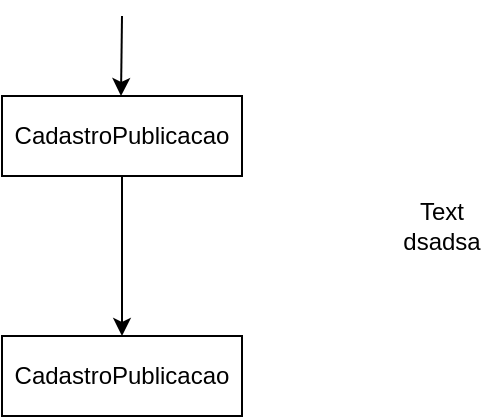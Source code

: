 <mxfile version="15.8.9" type="github">
  <diagram id="B_Kyze1z_75yRYQksSdH" name="Page-1">
    <mxGraphModel dx="680" dy="385" grid="1" gridSize="10" guides="1" tooltips="1" connect="1" arrows="1" fold="1" page="1" pageScale="1" pageWidth="827" pageHeight="1169" math="0" shadow="0">
      <root>
        <mxCell id="0" />
        <mxCell id="1" parent="0" />
        <mxCell id="ECenVt-TSsv9WHNrmQlT-5" style="edgeStyle=orthogonalEdgeStyle;rounded=0;orthogonalLoop=1;jettySize=auto;html=1;entryX=0.5;entryY=0;entryDx=0;entryDy=0;" edge="1" parent="1" source="ECenVt-TSsv9WHNrmQlT-2" target="ECenVt-TSsv9WHNrmQlT-4">
          <mxGeometry relative="1" as="geometry" />
        </mxCell>
        <mxCell id="ECenVt-TSsv9WHNrmQlT-2" value="CadastroPublicacao" style="rounded=0;whiteSpace=wrap;html=1;" vertex="1" parent="1">
          <mxGeometry x="280" y="80" width="120" height="40" as="geometry" />
        </mxCell>
        <mxCell id="ECenVt-TSsv9WHNrmQlT-3" value="" style="endArrow=classic;html=1;rounded=0;" edge="1" parent="1">
          <mxGeometry width="50" height="50" relative="1" as="geometry">
            <mxPoint x="340" y="40" as="sourcePoint" />
            <mxPoint x="339.5" y="80" as="targetPoint" />
          </mxGeometry>
        </mxCell>
        <mxCell id="ECenVt-TSsv9WHNrmQlT-4" value="CadastroPublicacao" style="rounded=0;whiteSpace=wrap;html=1;" vertex="1" parent="1">
          <mxGeometry x="280" y="200" width="120" height="40" as="geometry" />
        </mxCell>
        <mxCell id="ECenVt-TSsv9WHNrmQlT-6" value="Text&lt;br&gt;dsadsa&lt;br&gt;" style="text;html=1;strokeColor=none;fillColor=none;align=center;verticalAlign=middle;whiteSpace=wrap;rounded=0;" vertex="1" parent="1">
          <mxGeometry x="470" y="130" width="60" height="30" as="geometry" />
        </mxCell>
      </root>
    </mxGraphModel>
  </diagram>
</mxfile>

